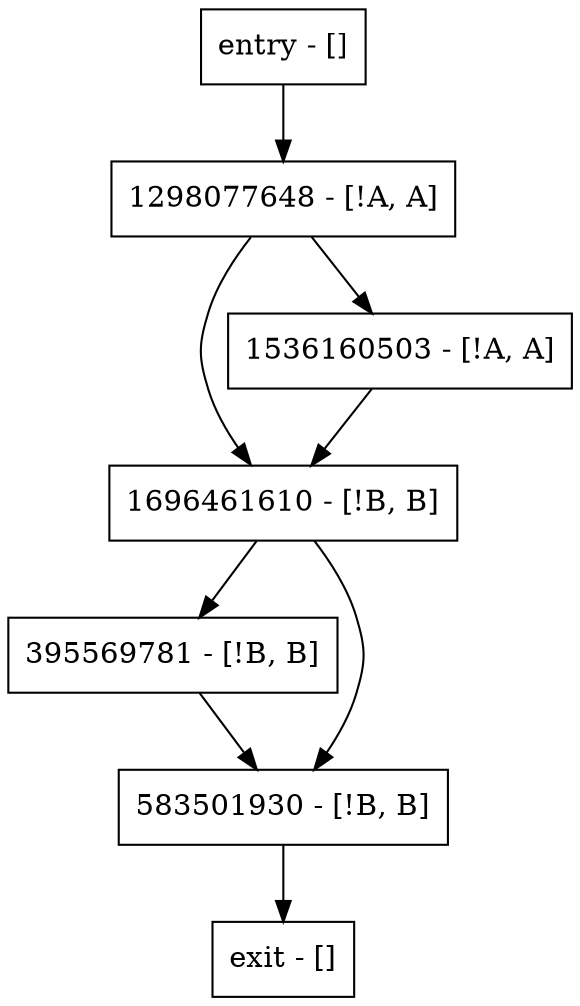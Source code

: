 digraph main {
node [shape=record];
entry [label="entry - []"];
exit [label="exit - []"];
395569781 [label="395569781 - [!B, B]"];
1696461610 [label="1696461610 - [!B, B]"];
583501930 [label="583501930 - [!B, B]"];
1536160503 [label="1536160503 - [!A, A]"];
1298077648 [label="1298077648 - [!A, A]"];
entry;
exit;
entry -> 1298077648;
395569781 -> 583501930;
1696461610 -> 395569781;
1696461610 -> 583501930;
583501930 -> exit;
1536160503 -> 1696461610;
1298077648 -> 1696461610;
1298077648 -> 1536160503;
}
